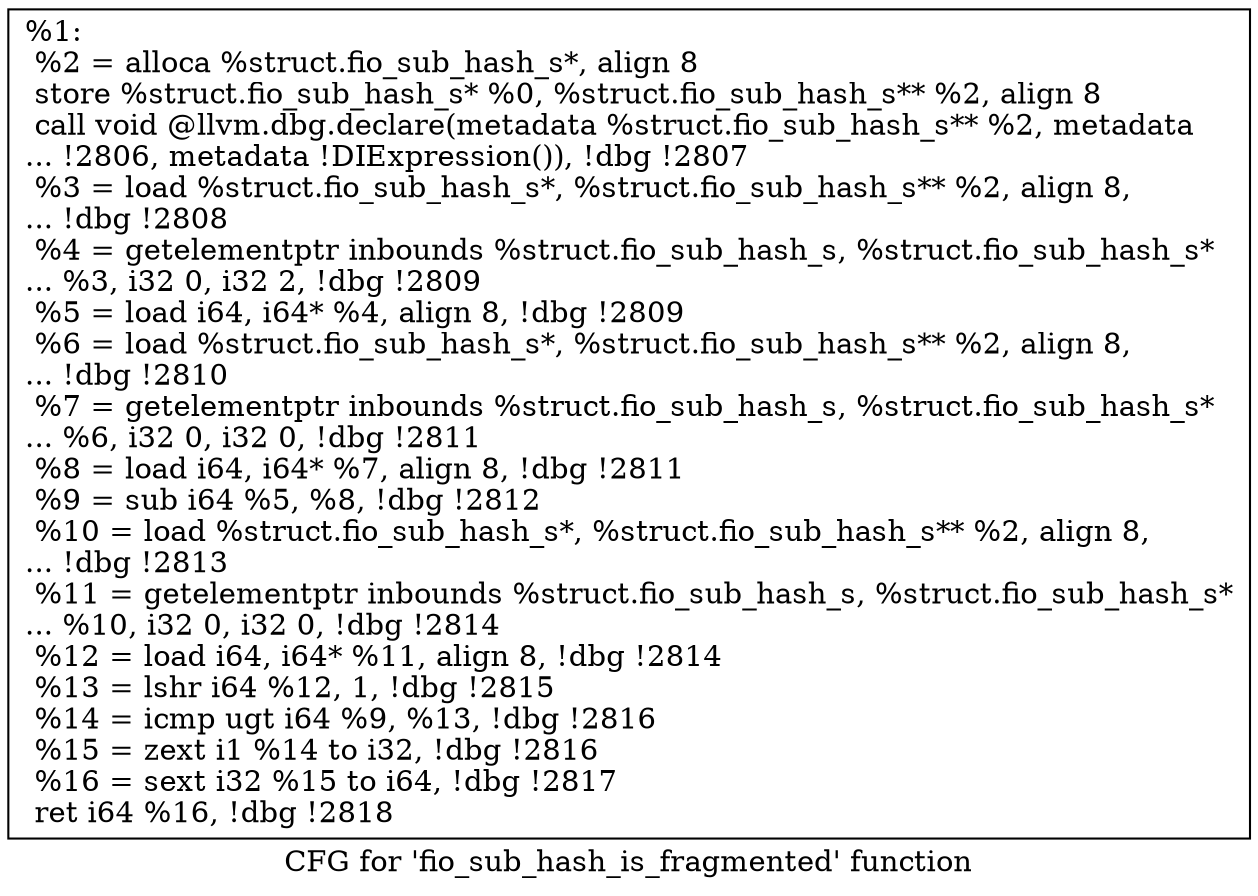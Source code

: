 digraph "CFG for 'fio_sub_hash_is_fragmented' function" {
	label="CFG for 'fio_sub_hash_is_fragmented' function";

	Node0x5568516629c0 [shape=record,label="{%1:\l  %2 = alloca %struct.fio_sub_hash_s*, align 8\l  store %struct.fio_sub_hash_s* %0, %struct.fio_sub_hash_s** %2, align 8\l  call void @llvm.dbg.declare(metadata %struct.fio_sub_hash_s** %2, metadata\l... !2806, metadata !DIExpression()), !dbg !2807\l  %3 = load %struct.fio_sub_hash_s*, %struct.fio_sub_hash_s** %2, align 8,\l... !dbg !2808\l  %4 = getelementptr inbounds %struct.fio_sub_hash_s, %struct.fio_sub_hash_s*\l... %3, i32 0, i32 2, !dbg !2809\l  %5 = load i64, i64* %4, align 8, !dbg !2809\l  %6 = load %struct.fio_sub_hash_s*, %struct.fio_sub_hash_s** %2, align 8,\l... !dbg !2810\l  %7 = getelementptr inbounds %struct.fio_sub_hash_s, %struct.fio_sub_hash_s*\l... %6, i32 0, i32 0, !dbg !2811\l  %8 = load i64, i64* %7, align 8, !dbg !2811\l  %9 = sub i64 %5, %8, !dbg !2812\l  %10 = load %struct.fio_sub_hash_s*, %struct.fio_sub_hash_s** %2, align 8,\l... !dbg !2813\l  %11 = getelementptr inbounds %struct.fio_sub_hash_s, %struct.fio_sub_hash_s*\l... %10, i32 0, i32 0, !dbg !2814\l  %12 = load i64, i64* %11, align 8, !dbg !2814\l  %13 = lshr i64 %12, 1, !dbg !2815\l  %14 = icmp ugt i64 %9, %13, !dbg !2816\l  %15 = zext i1 %14 to i32, !dbg !2816\l  %16 = sext i32 %15 to i64, !dbg !2817\l  ret i64 %16, !dbg !2818\l}"];
}
